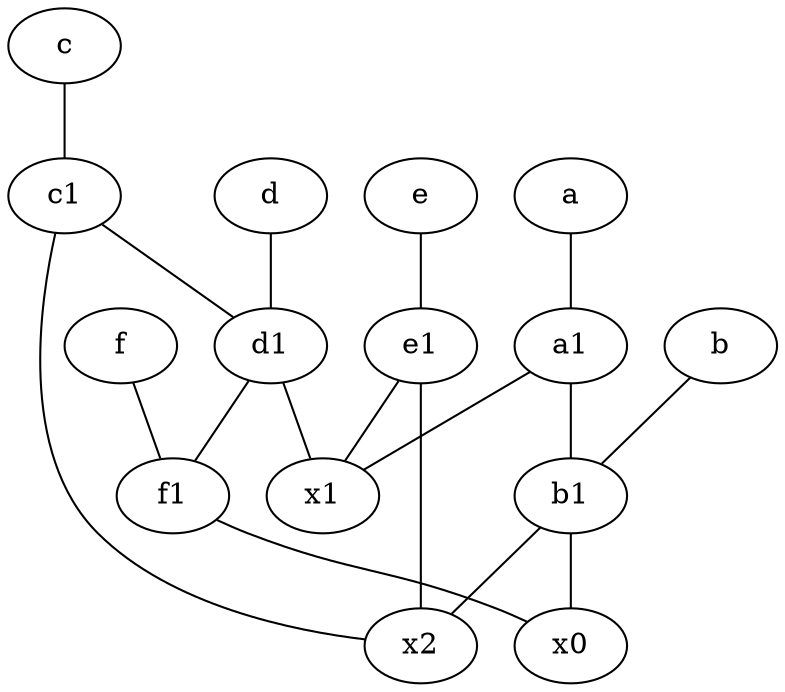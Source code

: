 graph {
	node [labelfontsize=50]
	b1 [labelfontsize=50 pos="9,4!"]
	f [labelfontsize=50 pos="3,9!"]
	x1 [labelfontsize=50]
	c1 [labelfontsize=50 pos="4.5,3!"]
	x0 [labelfontsize=50]
	f1 [labelfontsize=50 pos="3,8!"]
	x2 [labelfontsize=50]
	d [labelfontsize=50 pos="2,5!"]
	c [labelfontsize=50 pos="4.5,2!"]
	e [labelfontsize=50 pos="7,9!"]
	e1 [labelfontsize=50 pos="7,7!"]
	a1 [labelfontsize=50 pos="8,3!"]
	a [labelfontsize=50 pos="8,2!"]
	d1 [labelfontsize=50 pos="3,5!"]
	b [labelfontsize=50 pos="10,4!"]
	f1 -- x0
	e1 -- x1
	e1 -- x2
	b1 -- x0
	d1 -- f1
	a1 -- x1
	b1 -- x2
	d1 -- x1
	c1 -- x2
	f -- f1
	c -- c1
	a1 -- b1
	b -- b1
	c1 -- d1
	a -- a1
	e -- e1
	d -- d1
}

